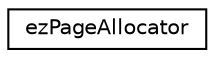 digraph "Graphical Class Hierarchy"
{
 // LATEX_PDF_SIZE
  edge [fontname="Helvetica",fontsize="10",labelfontname="Helvetica",labelfontsize="10"];
  node [fontname="Helvetica",fontsize="10",shape=record];
  rankdir="LR";
  Node0 [label="ezPageAllocator",height=0.2,width=0.4,color="black", fillcolor="white", style="filled",URL="$df/df5/classez_page_allocator.htm",tooltip="This helper class can reserve and allocate whole memory pages."];
}
